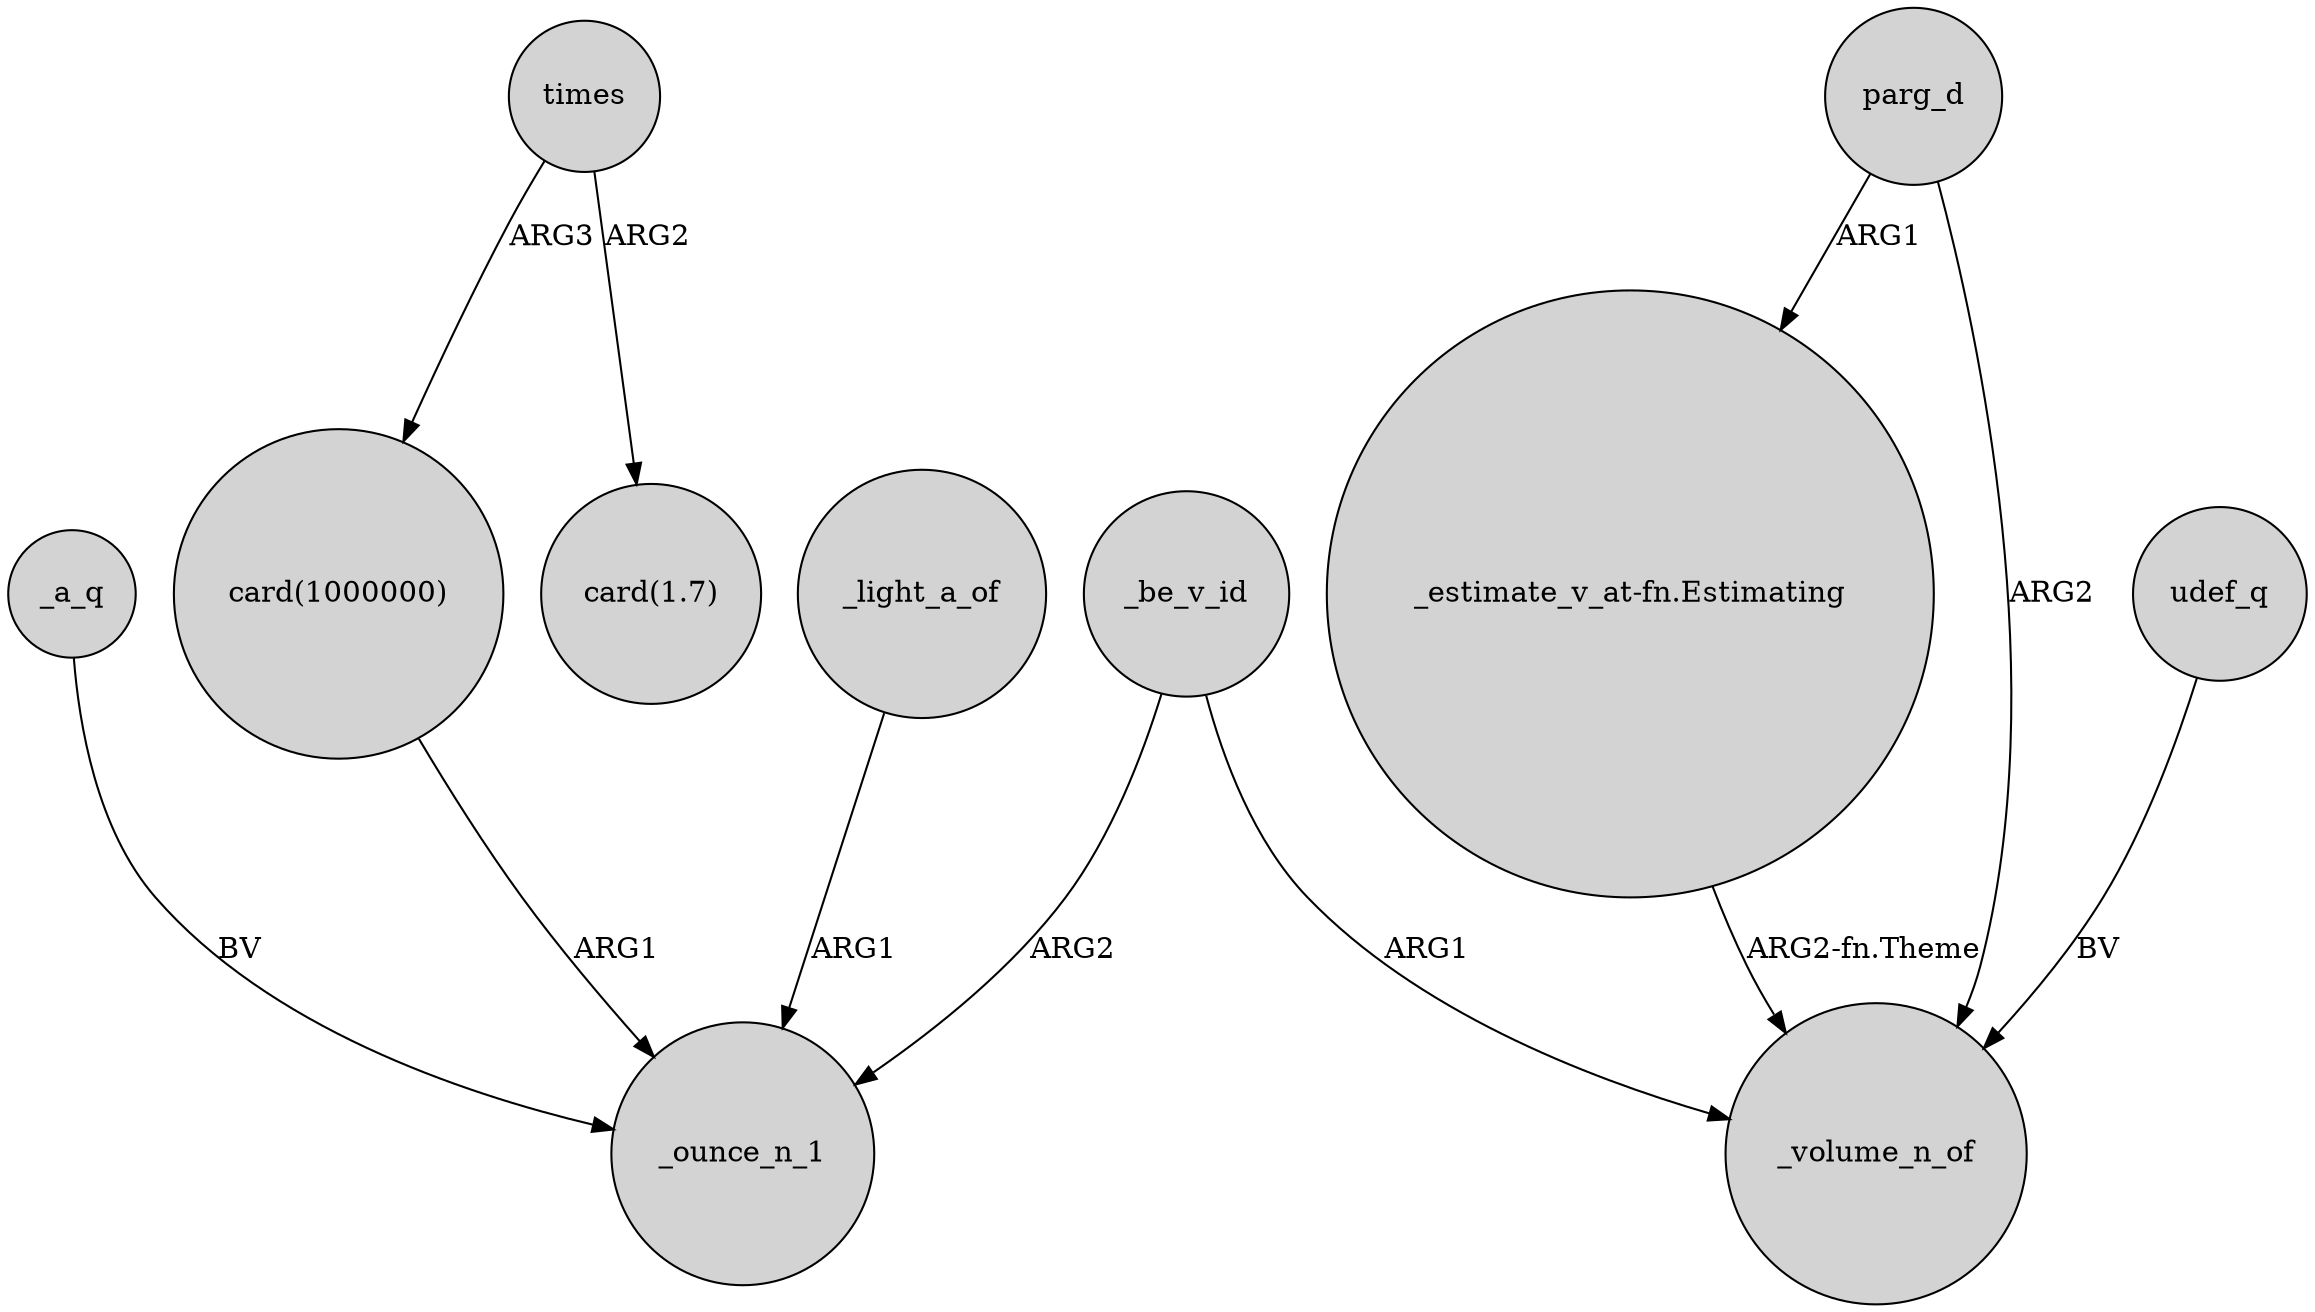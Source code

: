 digraph {
	node [shape=circle style=filled]
	_be_v_id -> _ounce_n_1 [label=ARG2]
	"_estimate_v_at-fn.Estimating" -> _volume_n_of [label="ARG2-fn.Theme"]
	_be_v_id -> _volume_n_of [label=ARG1]
	times -> "card(1000000)" [label=ARG3]
	_light_a_of -> _ounce_n_1 [label=ARG1]
	times -> "card(1.7)" [label=ARG2]
	"card(1000000)" -> _ounce_n_1 [label=ARG1]
	_a_q -> _ounce_n_1 [label=BV]
	parg_d -> _volume_n_of [label=ARG2]
	parg_d -> "_estimate_v_at-fn.Estimating" [label=ARG1]
	udef_q -> _volume_n_of [label=BV]
}

